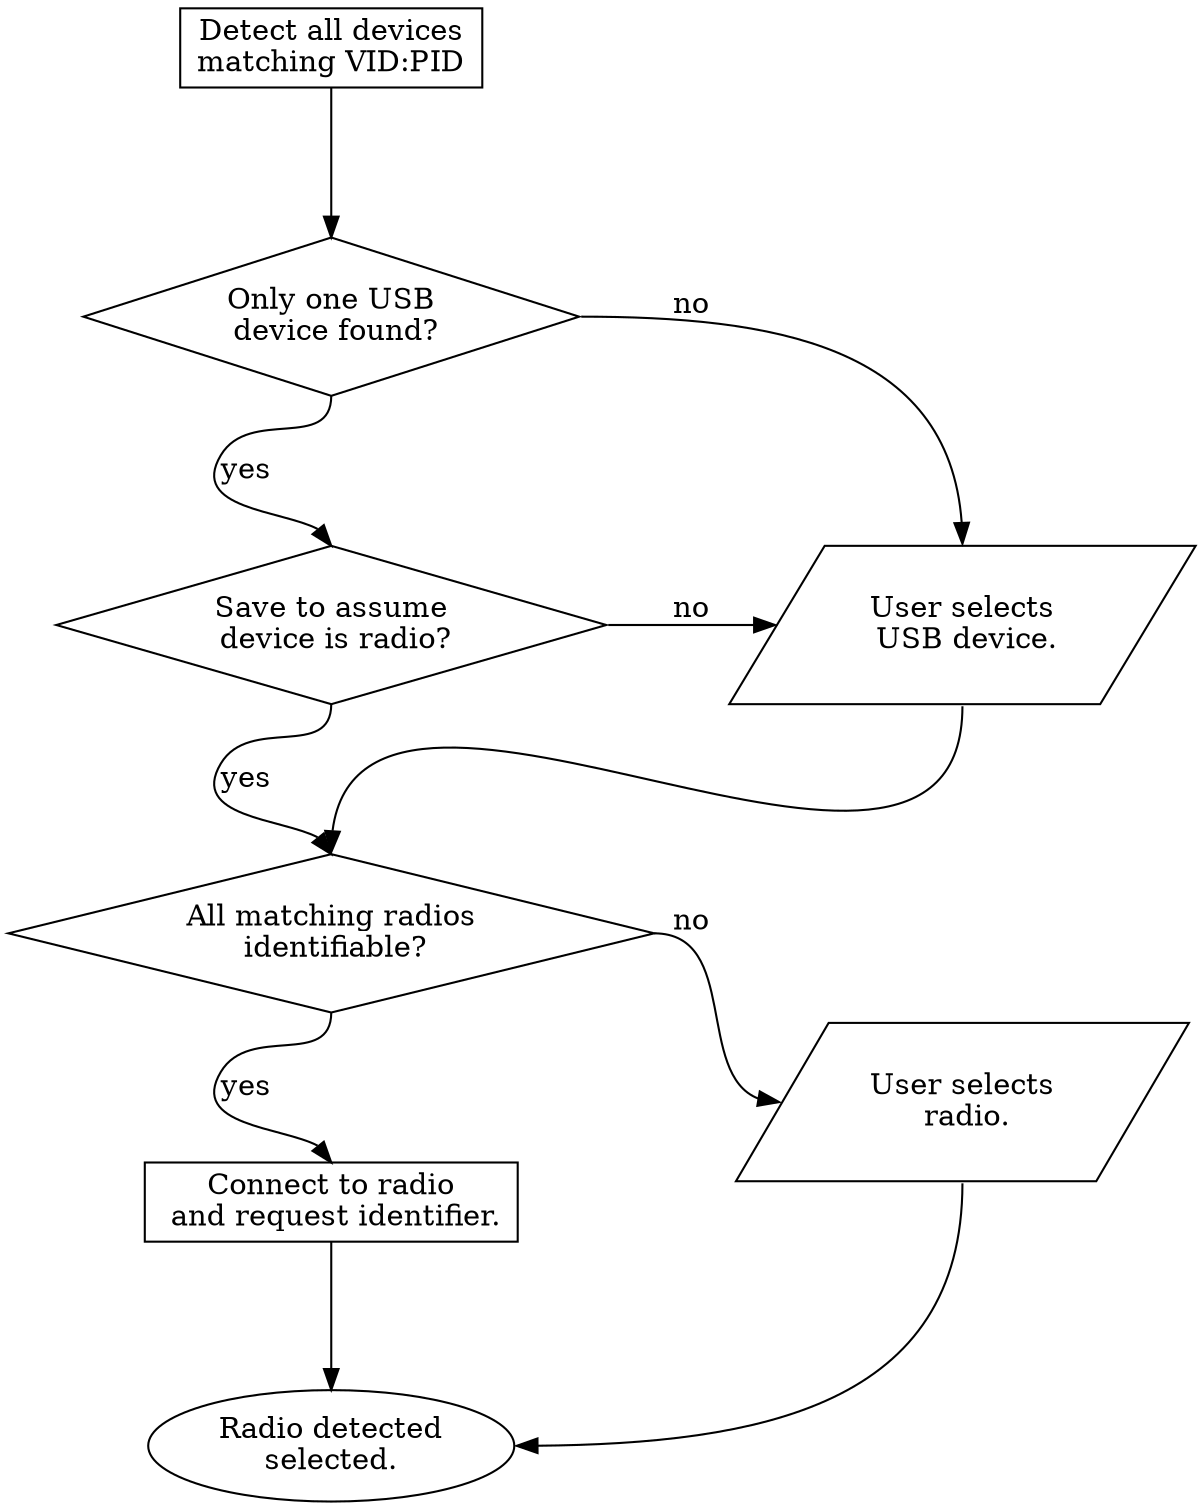 digraph detect {
 graph [nodesep="0.5", ranksep="0.25"];
 rankdir = LR;
 enum [
  label="Detect all devices\nmatching VID:PID";
  shape=rect;
 ];
 single [
  label="Only one USB\n device found?";
  shape=diamond;
 ];
 save [
  label="Save to assume\n device is radio?";
  shape=diamond;
 ];
 userif [
  label="User selects\n USB device.";
  shape=parallelogram;
 ];
 ident [
  label="All matching radios\n identifiable?";
  shape=diamond;
 ];
 userdev [
  label="User selects\n radio.";
  shape=parallelogram;
 ];
 id [
  label="Connect to radio\n and request identifier.";
  shape=rect;
 ];
 end [
  label="Radio detected\nselected.";
  shape=oval;
 ];

 {rank = same; enum; single; save; ident; id; end; }
 {rank = same; userif; userdev; }

 enum:s -> single:n;
 single:s -> save:n [label="yes"];
 save:e -> userif:w [label="no"];
 save:s -> ident:n [label="yes"];
 single:e -> userif:n [label="no"];
 userif:s -> ident:n;
 ident:e -> userdev:w [label="no"];
 ident:s -> id:n [label="yes"];
 userdev:s -> end:e;
 id:s -> end:n;
}
